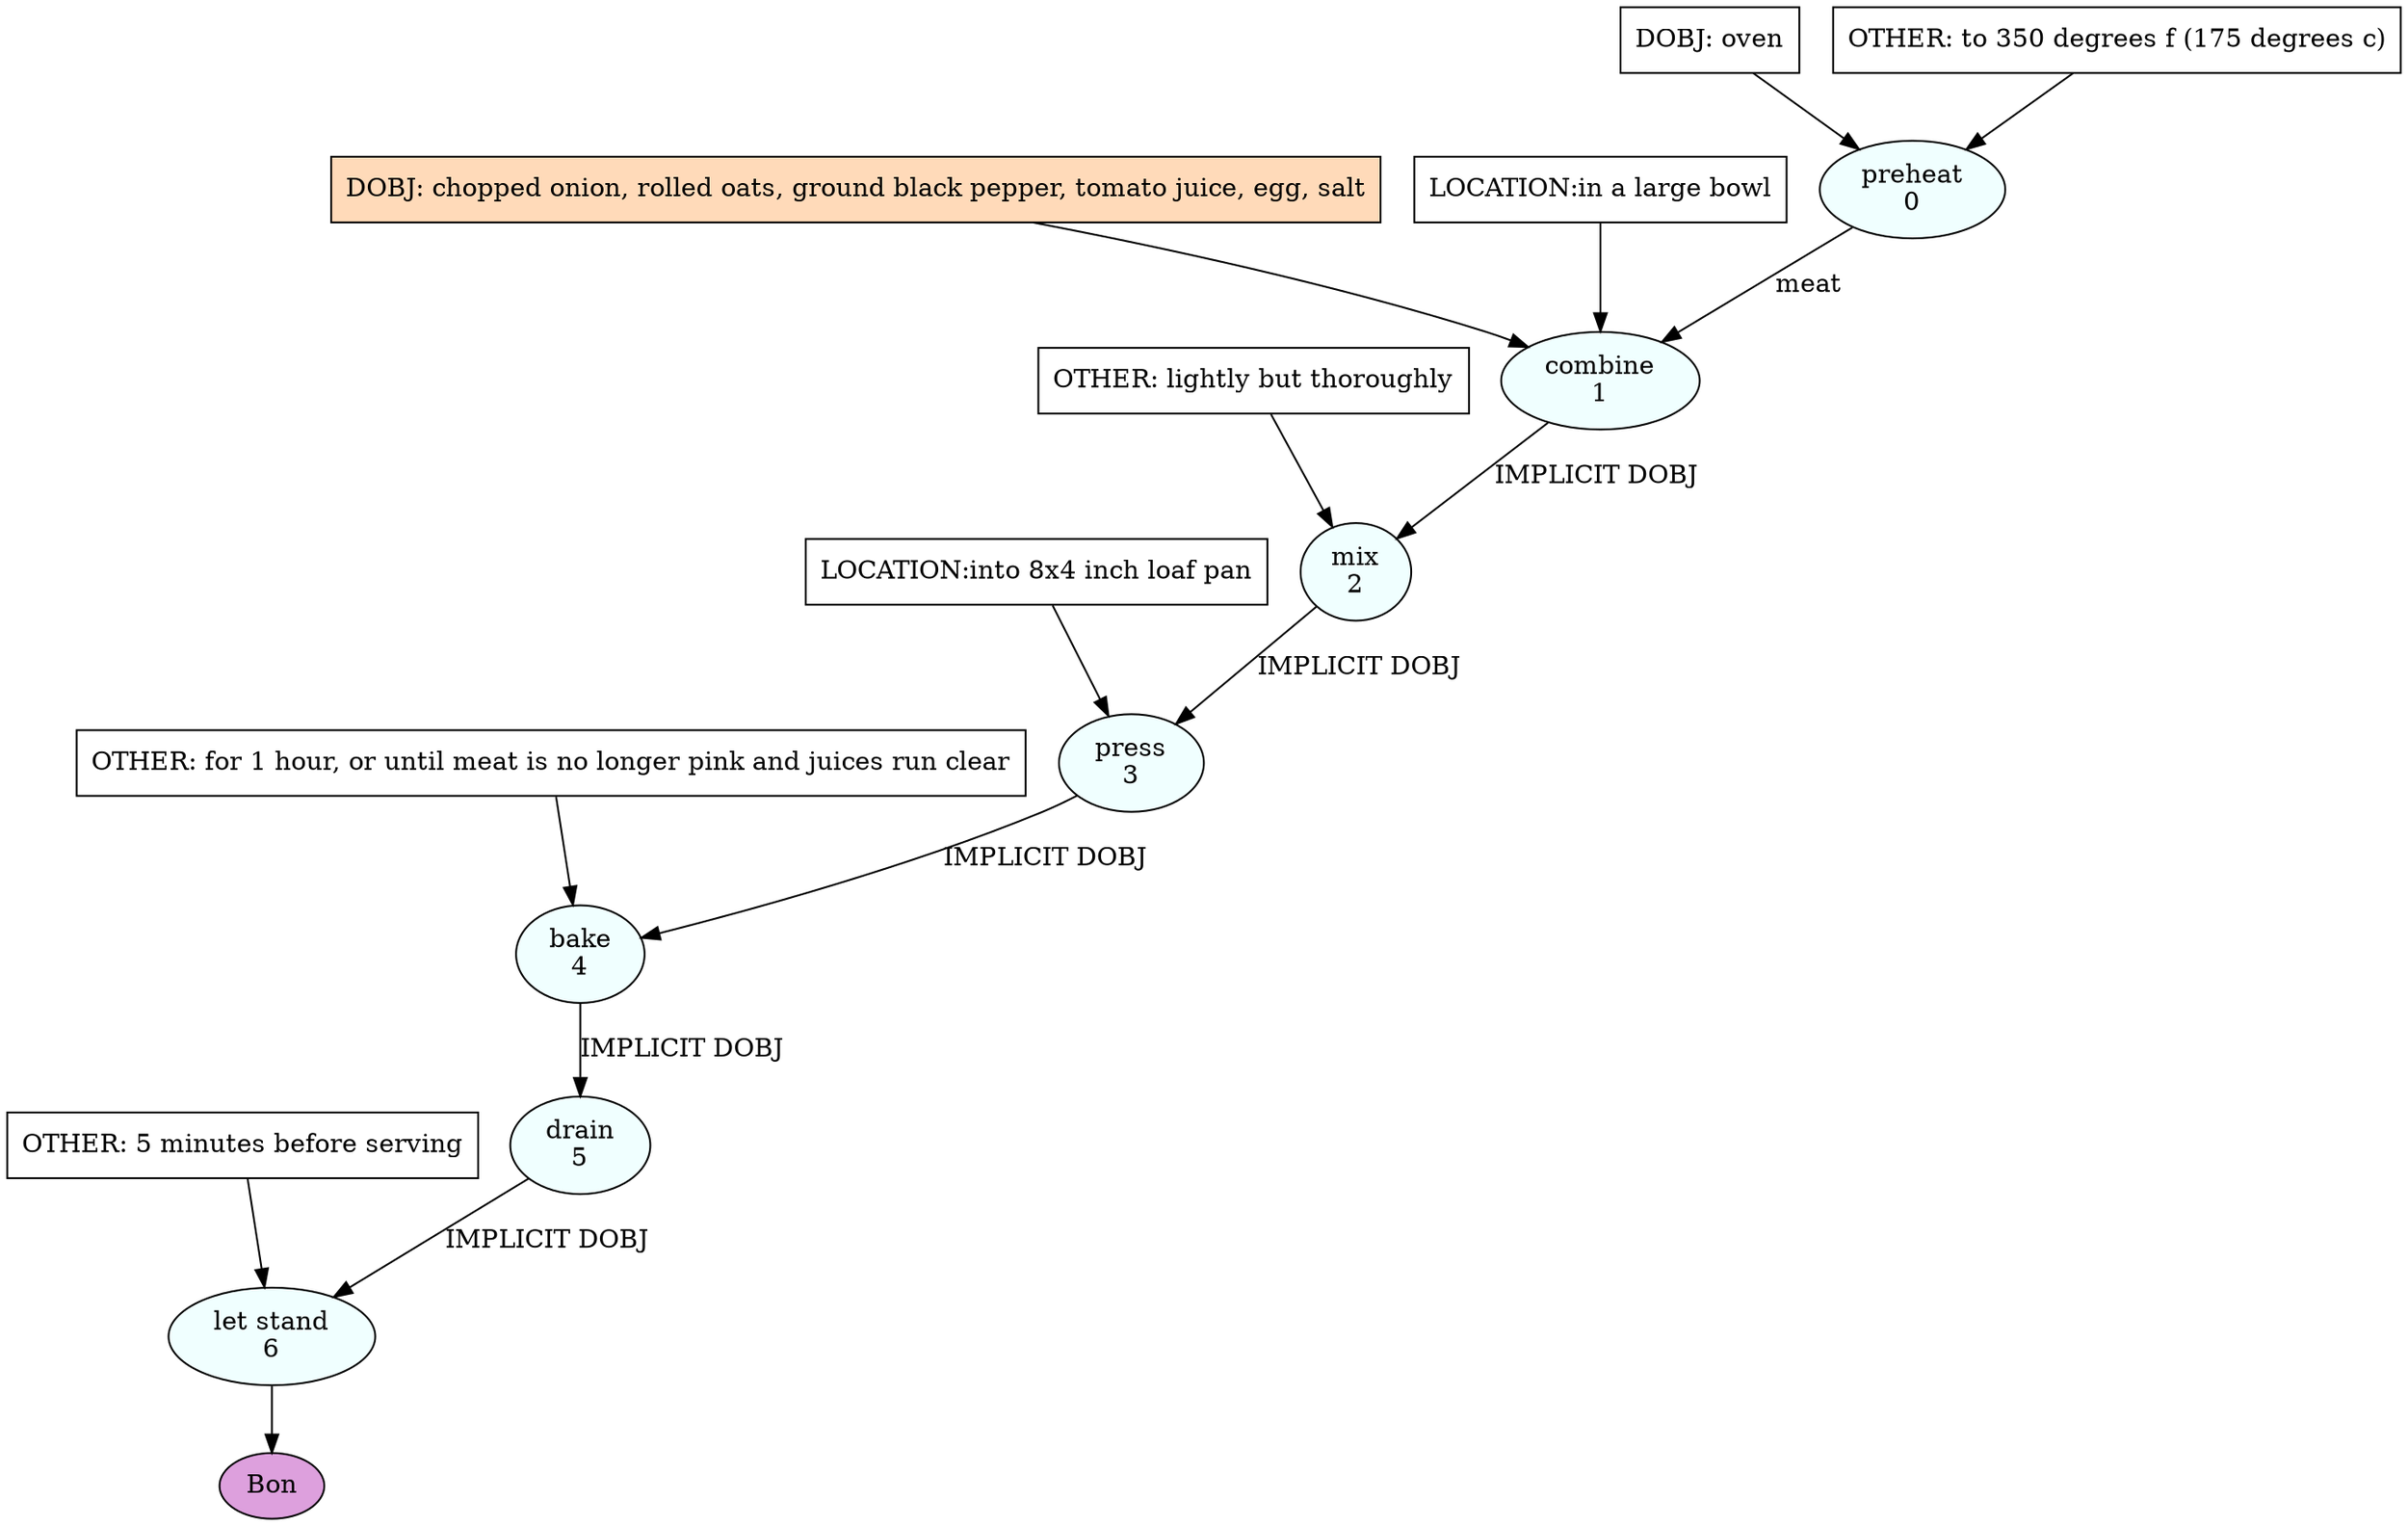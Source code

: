 digraph recipe {
E0[label="preheat
0", shape=oval, style=filled, fillcolor=azure]
E1[label="combine
1", shape=oval, style=filled, fillcolor=azure]
E2[label="mix
2", shape=oval, style=filled, fillcolor=azure]
E3[label="press
3", shape=oval, style=filled, fillcolor=azure]
E4[label="bake
4", shape=oval, style=filled, fillcolor=azure]
E5[label="drain
5", shape=oval, style=filled, fillcolor=azure]
E6[label="let stand
6", shape=oval, style=filled, fillcolor=azure]
D0[label="DOBJ: oven", shape=box, style=filled, fillcolor=white]
D0 -> E0
O0_0[label="OTHER: to 350 degrees f (175 degrees c)", shape=box, style=filled, fillcolor=white]
O0_0 -> E0
D1_ing[label="DOBJ: chopped onion, rolled oats, ground black pepper, tomato juice, egg, salt", shape=box, style=filled, fillcolor=peachpuff]
D1_ing -> E1
E0 -> E1 [label="meat"]
P1_0_0[label="LOCATION:in a large bowl", shape=box, style=filled, fillcolor=white]
P1_0_0 -> E1
E1 -> E2 [label="IMPLICIT DOBJ"]
O2_0_0[label="OTHER: lightly but thoroughly", shape=box, style=filled, fillcolor=white]
O2_0_0 -> E2
E2 -> E3 [label="IMPLICIT DOBJ"]
P3_0_0[label="LOCATION:into 8x4 inch loaf pan", shape=box, style=filled, fillcolor=white]
P3_0_0 -> E3
E3 -> E4 [label="IMPLICIT DOBJ"]
O4_0_0[label="OTHER: for 1 hour, or until meat is no longer pink and juices run clear", shape=box, style=filled, fillcolor=white]
O4_0_0 -> E4
E4 -> E5 [label="IMPLICIT DOBJ"]
E5 -> E6 [label="IMPLICIT DOBJ"]
O6_0_0[label="OTHER: 5 minutes before serving", shape=box, style=filled, fillcolor=white]
O6_0_0 -> E6
EOR[label="Bon", shape=oval, style=filled, fillcolor=plum]
E6 -> EOR
}
